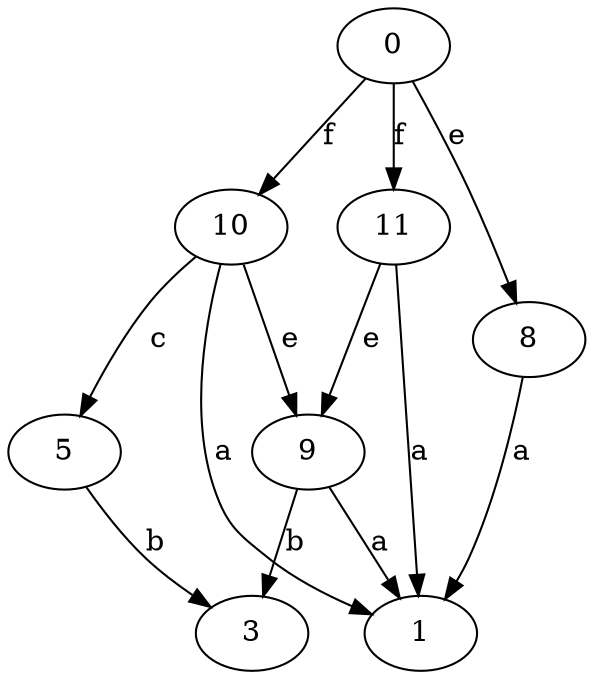 strict digraph  {
1;
3;
5;
8;
9;
0;
10;
11;
5 -> 3  [label=b];
8 -> 1  [label=a];
9 -> 1  [label=a];
9 -> 3  [label=b];
0 -> 8  [label=e];
0 -> 10  [label=f];
0 -> 11  [label=f];
10 -> 1  [label=a];
10 -> 5  [label=c];
10 -> 9  [label=e];
11 -> 1  [label=a];
11 -> 9  [label=e];
}
